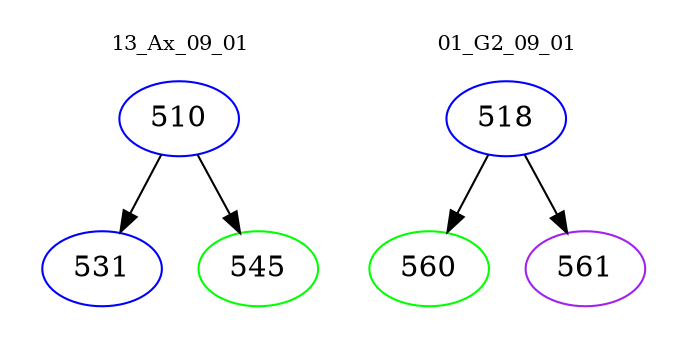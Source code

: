 digraph{
subgraph cluster_0 {
color = white
label = "13_Ax_09_01";
fontsize=10;
T0_510 [label="510", color="blue"]
T0_510 -> T0_531 [color="black"]
T0_531 [label="531", color="blue"]
T0_510 -> T0_545 [color="black"]
T0_545 [label="545", color="green"]
}
subgraph cluster_1 {
color = white
label = "01_G2_09_01";
fontsize=10;
T1_518 [label="518", color="blue"]
T1_518 -> T1_560 [color="black"]
T1_560 [label="560", color="green"]
T1_518 -> T1_561 [color="black"]
T1_561 [label="561", color="purple"]
}
}
